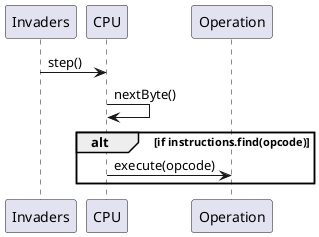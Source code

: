 @startuml
Invaders -> CPU:step()
CPU -> CPU:nextByte()
alt if instructions.find(opcode)
    CPU -> Operation:execute(opcode)
end
@enduml
